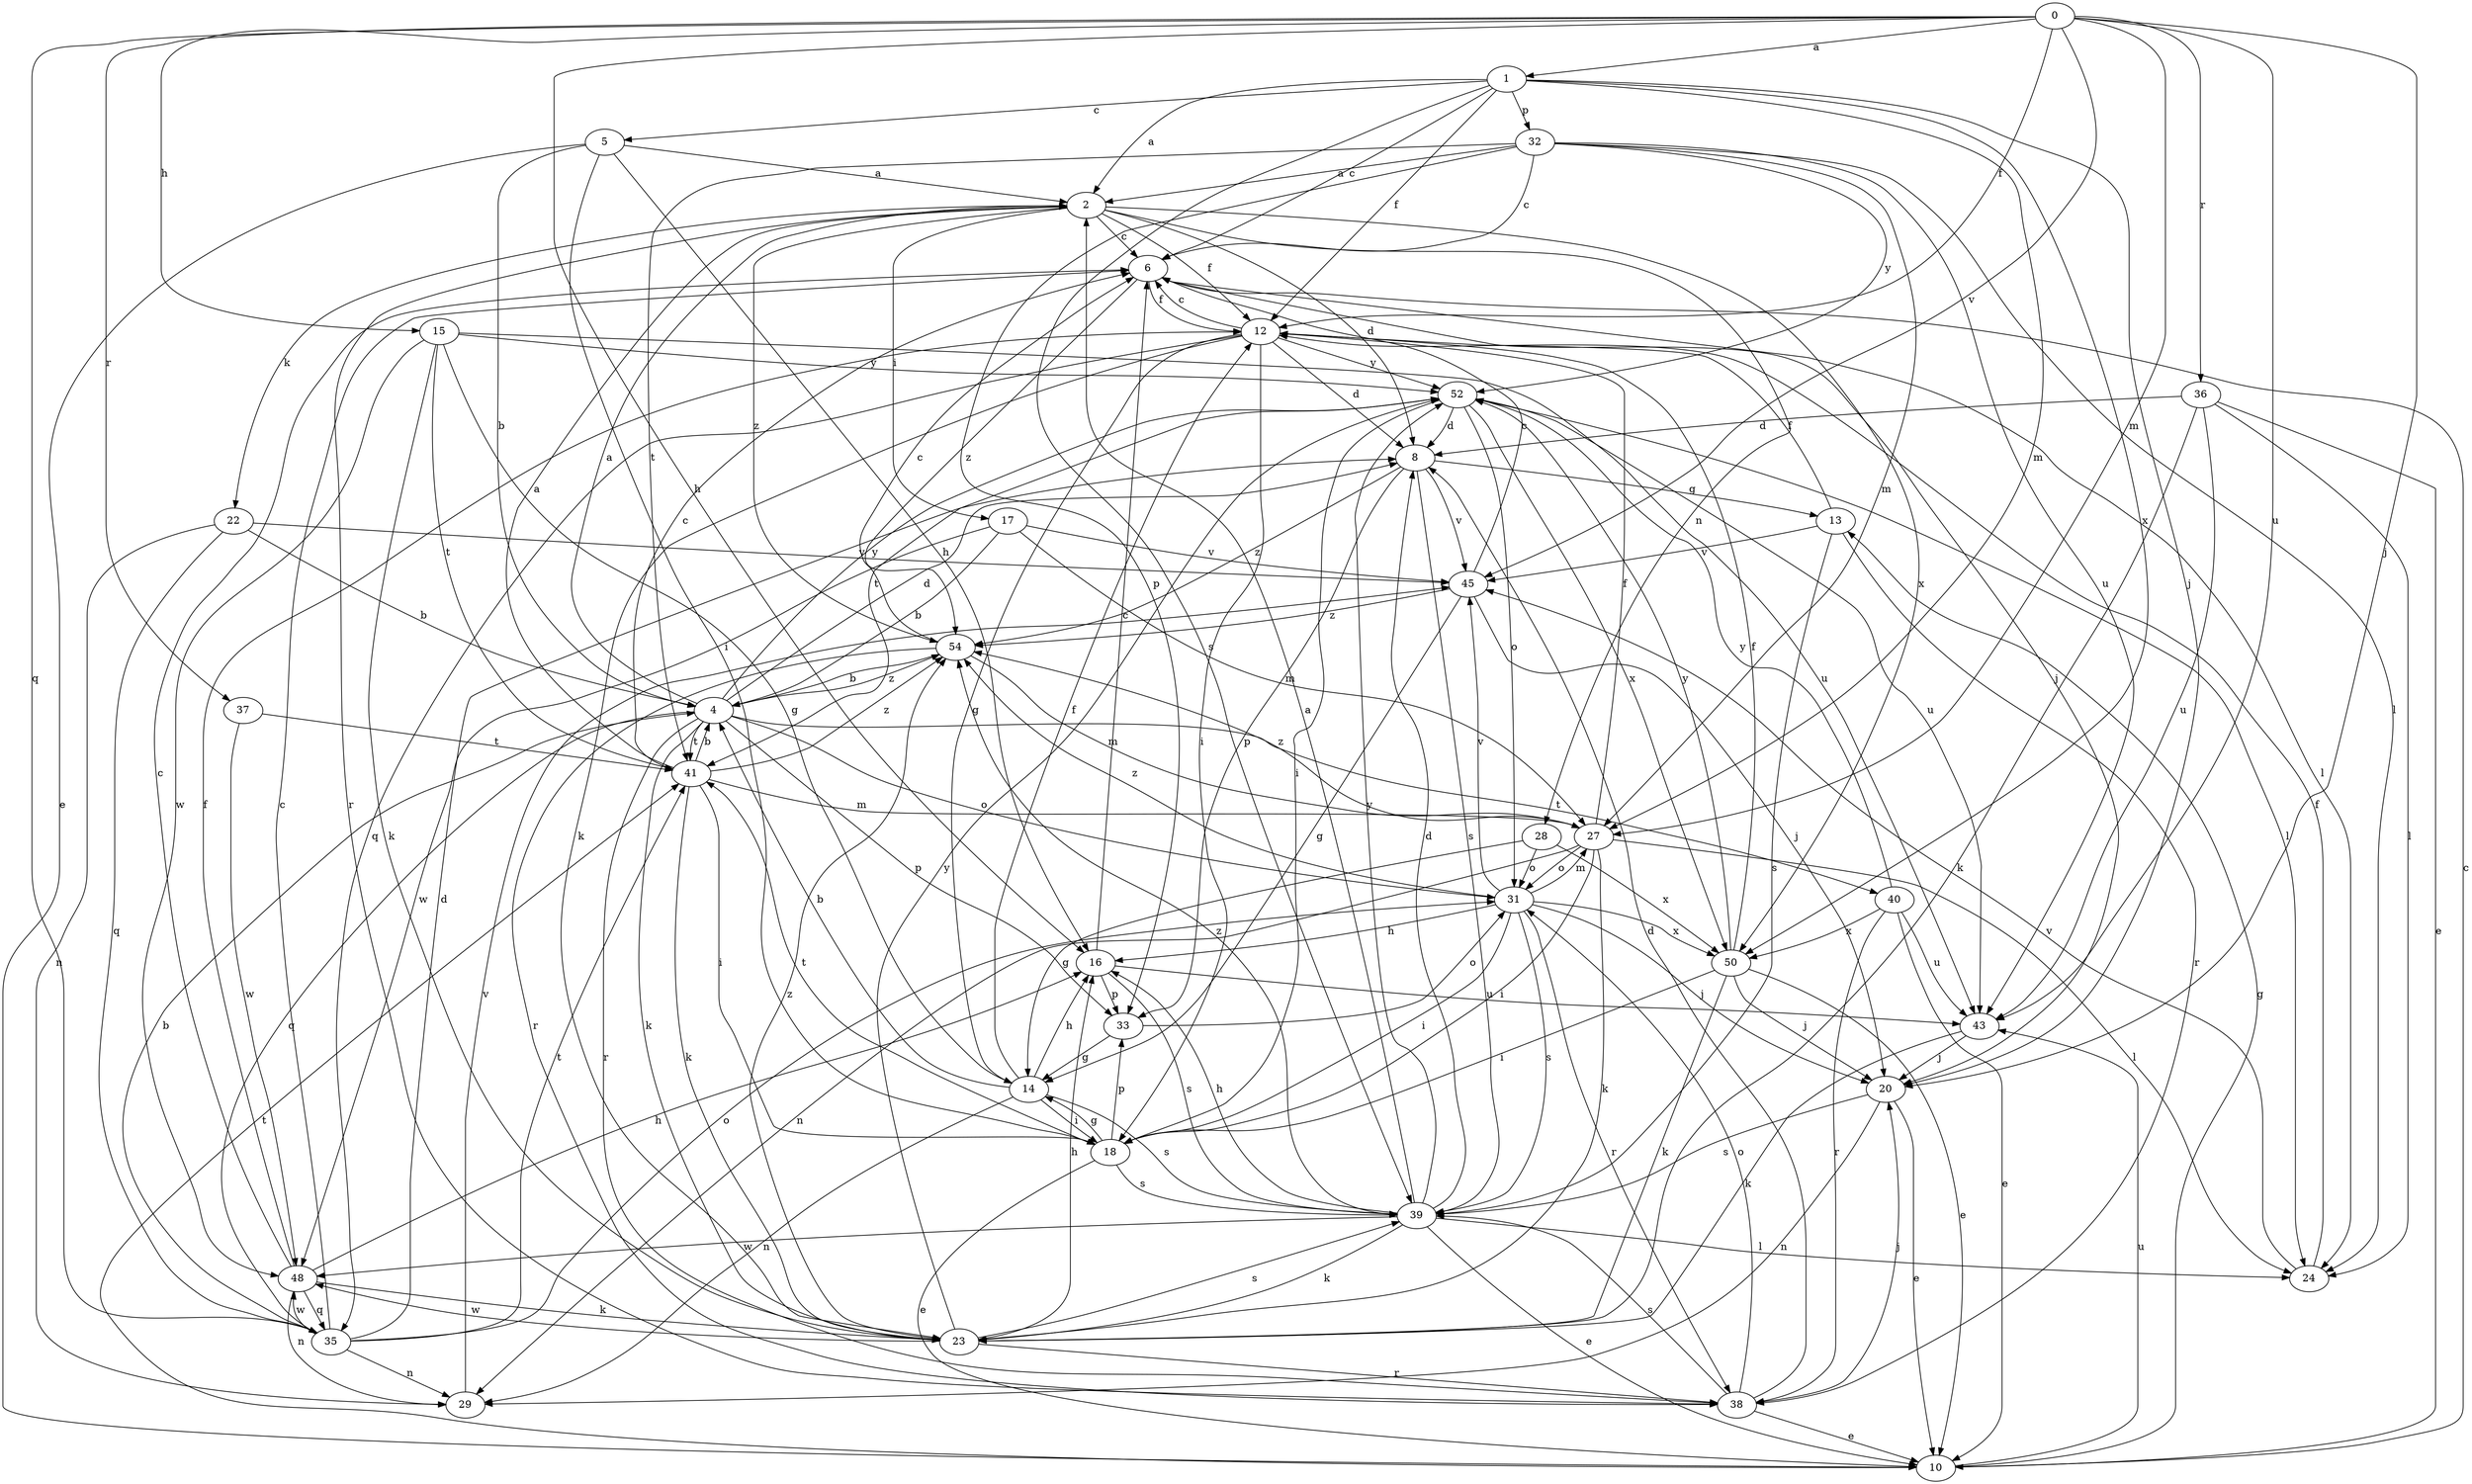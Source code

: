 strict digraph  {
0;
1;
2;
4;
5;
6;
8;
10;
12;
13;
14;
15;
16;
17;
18;
20;
22;
23;
24;
27;
28;
29;
31;
32;
33;
35;
36;
37;
38;
39;
40;
41;
43;
45;
48;
50;
52;
54;
0 -> 1  [label=a];
0 -> 12  [label=f];
0 -> 15  [label=h];
0 -> 16  [label=h];
0 -> 20  [label=j];
0 -> 27  [label=m];
0 -> 35  [label=q];
0 -> 36  [label=r];
0 -> 37  [label=r];
0 -> 43  [label=u];
0 -> 45  [label=v];
1 -> 2  [label=a];
1 -> 5  [label=c];
1 -> 6  [label=c];
1 -> 12  [label=f];
1 -> 20  [label=j];
1 -> 27  [label=m];
1 -> 32  [label=p];
1 -> 39  [label=s];
1 -> 50  [label=x];
2 -> 6  [label=c];
2 -> 8  [label=d];
2 -> 12  [label=f];
2 -> 17  [label=i];
2 -> 22  [label=k];
2 -> 28  [label=n];
2 -> 38  [label=r];
2 -> 50  [label=x];
2 -> 54  [label=z];
4 -> 2  [label=a];
4 -> 8  [label=d];
4 -> 23  [label=k];
4 -> 31  [label=o];
4 -> 33  [label=p];
4 -> 35  [label=q];
4 -> 38  [label=r];
4 -> 40  [label=t];
4 -> 41  [label=t];
4 -> 52  [label=y];
4 -> 54  [label=z];
5 -> 2  [label=a];
5 -> 4  [label=b];
5 -> 10  [label=e];
5 -> 16  [label=h];
5 -> 18  [label=i];
6 -> 12  [label=f];
6 -> 20  [label=j];
6 -> 24  [label=l];
6 -> 54  [label=z];
8 -> 13  [label=g];
8 -> 33  [label=p];
8 -> 39  [label=s];
8 -> 45  [label=v];
8 -> 54  [label=z];
10 -> 6  [label=c];
10 -> 13  [label=g];
10 -> 41  [label=t];
10 -> 43  [label=u];
12 -> 6  [label=c];
12 -> 8  [label=d];
12 -> 14  [label=g];
12 -> 18  [label=i];
12 -> 23  [label=k];
12 -> 35  [label=q];
12 -> 52  [label=y];
13 -> 12  [label=f];
13 -> 38  [label=r];
13 -> 39  [label=s];
13 -> 45  [label=v];
14 -> 4  [label=b];
14 -> 12  [label=f];
14 -> 16  [label=h];
14 -> 18  [label=i];
14 -> 29  [label=n];
14 -> 39  [label=s];
15 -> 14  [label=g];
15 -> 23  [label=k];
15 -> 41  [label=t];
15 -> 43  [label=u];
15 -> 48  [label=w];
15 -> 52  [label=y];
16 -> 6  [label=c];
16 -> 33  [label=p];
16 -> 39  [label=s];
16 -> 43  [label=u];
17 -> 4  [label=b];
17 -> 27  [label=m];
17 -> 45  [label=v];
17 -> 48  [label=w];
18 -> 10  [label=e];
18 -> 14  [label=g];
18 -> 33  [label=p];
18 -> 39  [label=s];
18 -> 41  [label=t];
20 -> 10  [label=e];
20 -> 29  [label=n];
20 -> 39  [label=s];
22 -> 4  [label=b];
22 -> 29  [label=n];
22 -> 35  [label=q];
22 -> 45  [label=v];
23 -> 16  [label=h];
23 -> 38  [label=r];
23 -> 39  [label=s];
23 -> 48  [label=w];
23 -> 52  [label=y];
23 -> 54  [label=z];
24 -> 12  [label=f];
24 -> 45  [label=v];
27 -> 12  [label=f];
27 -> 18  [label=i];
27 -> 23  [label=k];
27 -> 24  [label=l];
27 -> 29  [label=n];
27 -> 31  [label=o];
27 -> 54  [label=z];
28 -> 14  [label=g];
28 -> 31  [label=o];
28 -> 50  [label=x];
29 -> 45  [label=v];
31 -> 16  [label=h];
31 -> 18  [label=i];
31 -> 20  [label=j];
31 -> 27  [label=m];
31 -> 38  [label=r];
31 -> 39  [label=s];
31 -> 45  [label=v];
31 -> 50  [label=x];
31 -> 54  [label=z];
32 -> 2  [label=a];
32 -> 6  [label=c];
32 -> 24  [label=l];
32 -> 27  [label=m];
32 -> 33  [label=p];
32 -> 41  [label=t];
32 -> 43  [label=u];
32 -> 52  [label=y];
33 -> 14  [label=g];
33 -> 31  [label=o];
35 -> 4  [label=b];
35 -> 6  [label=c];
35 -> 8  [label=d];
35 -> 29  [label=n];
35 -> 31  [label=o];
35 -> 41  [label=t];
35 -> 48  [label=w];
36 -> 8  [label=d];
36 -> 10  [label=e];
36 -> 23  [label=k];
36 -> 24  [label=l];
36 -> 43  [label=u];
37 -> 41  [label=t];
37 -> 48  [label=w];
38 -> 8  [label=d];
38 -> 10  [label=e];
38 -> 20  [label=j];
38 -> 31  [label=o];
38 -> 39  [label=s];
39 -> 2  [label=a];
39 -> 8  [label=d];
39 -> 10  [label=e];
39 -> 16  [label=h];
39 -> 23  [label=k];
39 -> 24  [label=l];
39 -> 48  [label=w];
39 -> 52  [label=y];
39 -> 54  [label=z];
40 -> 10  [label=e];
40 -> 38  [label=r];
40 -> 43  [label=u];
40 -> 50  [label=x];
40 -> 52  [label=y];
41 -> 2  [label=a];
41 -> 4  [label=b];
41 -> 6  [label=c];
41 -> 18  [label=i];
41 -> 23  [label=k];
41 -> 27  [label=m];
41 -> 54  [label=z];
43 -> 20  [label=j];
43 -> 23  [label=k];
45 -> 6  [label=c];
45 -> 14  [label=g];
45 -> 20  [label=j];
45 -> 54  [label=z];
48 -> 6  [label=c];
48 -> 12  [label=f];
48 -> 16  [label=h];
48 -> 23  [label=k];
48 -> 29  [label=n];
48 -> 35  [label=q];
50 -> 10  [label=e];
50 -> 12  [label=f];
50 -> 18  [label=i];
50 -> 20  [label=j];
50 -> 23  [label=k];
50 -> 52  [label=y];
52 -> 8  [label=d];
52 -> 18  [label=i];
52 -> 24  [label=l];
52 -> 31  [label=o];
52 -> 41  [label=t];
52 -> 43  [label=u];
52 -> 50  [label=x];
54 -> 4  [label=b];
54 -> 6  [label=c];
54 -> 27  [label=m];
54 -> 38  [label=r];
}
